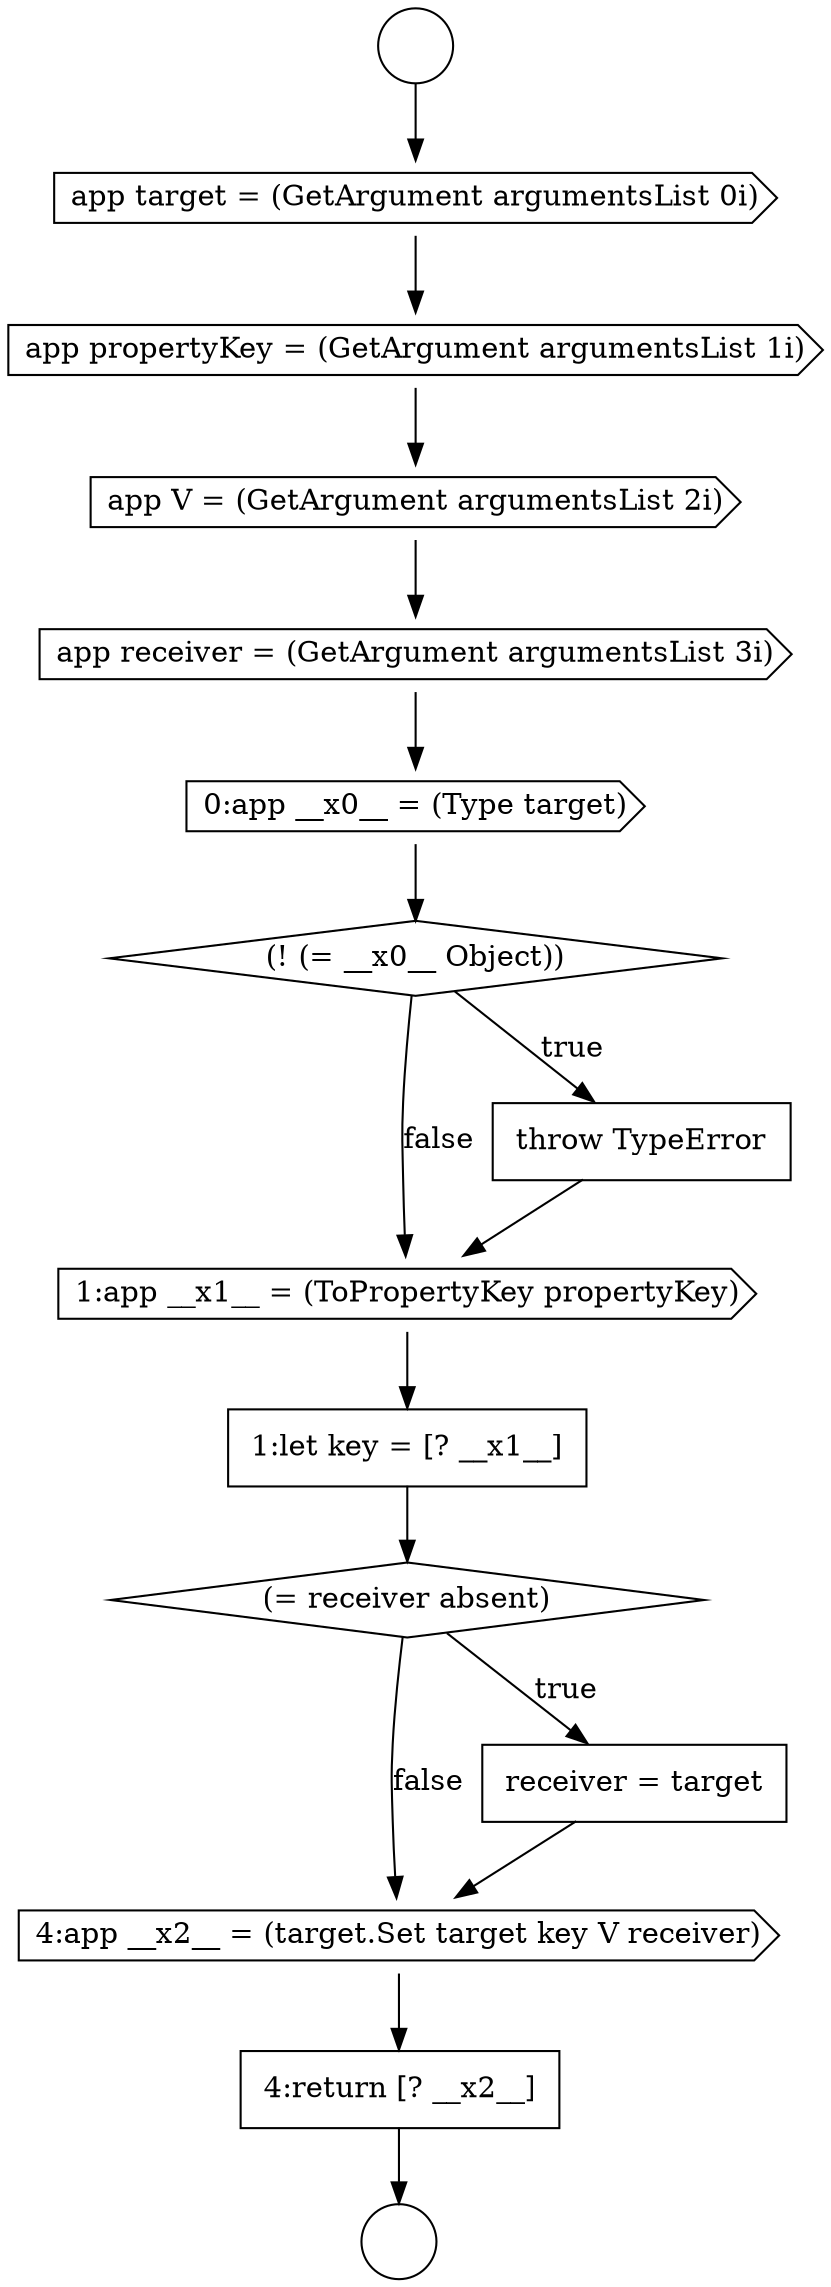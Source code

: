 digraph {
  node19451 [shape=none, margin=0, label=<<font color="black">
    <table border="0" cellborder="1" cellspacing="0" cellpadding="10">
      <tr><td align="left">4:return [? __x2__]</td></tr>
    </table>
  </font>> color="black" fillcolor="white" style=filled]
  node19438 [shape=circle label=" " color="black" fillcolor="white" style=filled]
  node19443 [shape=cds, label=<<font color="black">0:app __x0__ = (Type target)</font>> color="black" fillcolor="white" style=filled]
  node19446 [shape=cds, label=<<font color="black">1:app __x1__ = (ToPropertyKey propertyKey)</font>> color="black" fillcolor="white" style=filled]
  node19437 [shape=circle label=" " color="black" fillcolor="white" style=filled]
  node19450 [shape=cds, label=<<font color="black">4:app __x2__ = (target.Set target key V receiver)</font>> color="black" fillcolor="white" style=filled]
  node19447 [shape=none, margin=0, label=<<font color="black">
    <table border="0" cellborder="1" cellspacing="0" cellpadding="10">
      <tr><td align="left">1:let key = [? __x1__]</td></tr>
    </table>
  </font>> color="black" fillcolor="white" style=filled]
  node19440 [shape=cds, label=<<font color="black">app propertyKey = (GetArgument argumentsList 1i)</font>> color="black" fillcolor="white" style=filled]
  node19444 [shape=diamond, label=<<font color="black">(! (= __x0__ Object))</font>> color="black" fillcolor="white" style=filled]
  node19449 [shape=none, margin=0, label=<<font color="black">
    <table border="0" cellborder="1" cellspacing="0" cellpadding="10">
      <tr><td align="left">receiver = target</td></tr>
    </table>
  </font>> color="black" fillcolor="white" style=filled]
  node19448 [shape=diamond, label=<<font color="black">(= receiver absent)</font>> color="black" fillcolor="white" style=filled]
  node19441 [shape=cds, label=<<font color="black">app V = (GetArgument argumentsList 2i)</font>> color="black" fillcolor="white" style=filled]
  node19439 [shape=cds, label=<<font color="black">app target = (GetArgument argumentsList 0i)</font>> color="black" fillcolor="white" style=filled]
  node19445 [shape=none, margin=0, label=<<font color="black">
    <table border="0" cellborder="1" cellspacing="0" cellpadding="10">
      <tr><td align="left">throw TypeError</td></tr>
    </table>
  </font>> color="black" fillcolor="white" style=filled]
  node19442 [shape=cds, label=<<font color="black">app receiver = (GetArgument argumentsList 3i)</font>> color="black" fillcolor="white" style=filled]
  node19450 -> node19451 [ color="black"]
  node19442 -> node19443 [ color="black"]
  node19447 -> node19448 [ color="black"]
  node19451 -> node19438 [ color="black"]
  node19448 -> node19449 [label=<<font color="black">true</font>> color="black"]
  node19448 -> node19450 [label=<<font color="black">false</font>> color="black"]
  node19449 -> node19450 [ color="black"]
  node19441 -> node19442 [ color="black"]
  node19443 -> node19444 [ color="black"]
  node19439 -> node19440 [ color="black"]
  node19446 -> node19447 [ color="black"]
  node19445 -> node19446 [ color="black"]
  node19437 -> node19439 [ color="black"]
  node19444 -> node19445 [label=<<font color="black">true</font>> color="black"]
  node19444 -> node19446 [label=<<font color="black">false</font>> color="black"]
  node19440 -> node19441 [ color="black"]
}
